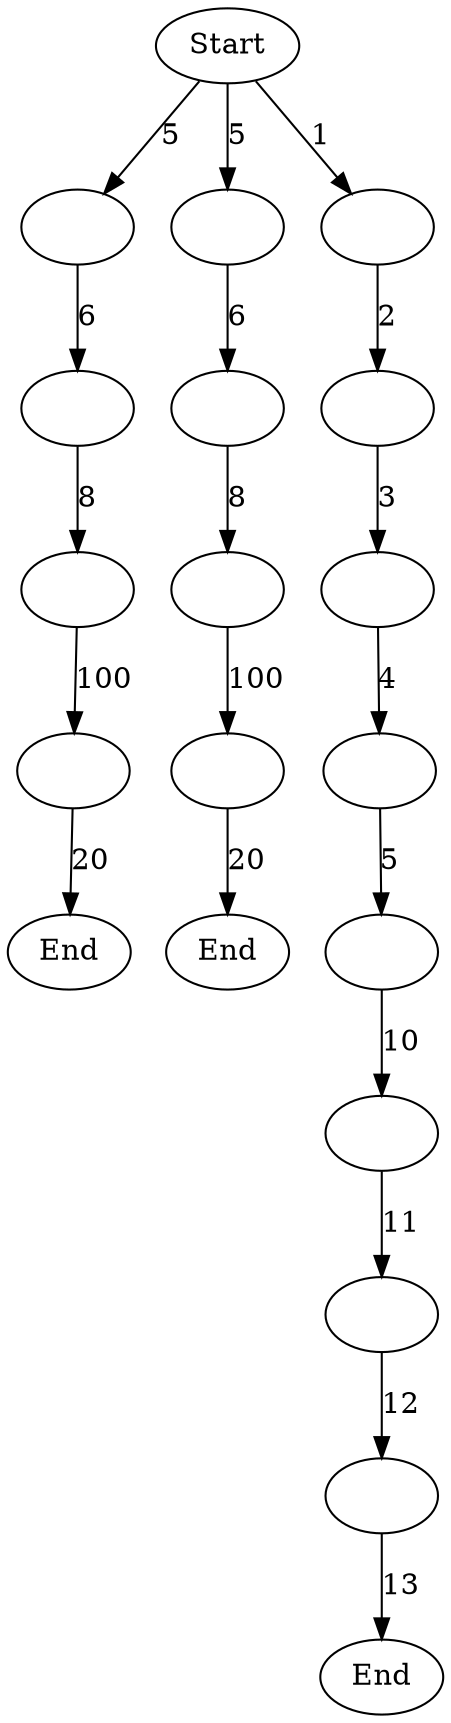 strict digraph  {
0 [label=Start];
1 [label=""];
2 [label=""];
3 [label=""];
4 [label=""];
5 [label=End];
6 [label=""];
7 [label=""];
8 [label=""];
9 [label=""];
10 [label=End];
11 [label=""];
12 [label=""];
13 [label=""];
14 [label=""];
15 [label=""];
16 [label=""];
17 [label=""];
18 [label=""];
19 [label=End];
0 -> 1  [label=5];
0 -> 6  [label=5];
0 -> 11  [label=1];
1 -> 2  [label=6];
2 -> 3  [label=8];
3 -> 4  [label=100];
4 -> 5  [label=20];
6 -> 7  [label=6];
7 -> 8  [label=8];
8 -> 9  [label=100];
9 -> 10  [label=20];
11 -> 12  [label=2];
12 -> 13  [label=3];
13 -> 14  [label=4];
14 -> 15  [label=5];
15 -> 16  [label=10];
16 -> 17  [label=11];
17 -> 18  [label=12];
18 -> 19  [label=13];
}
